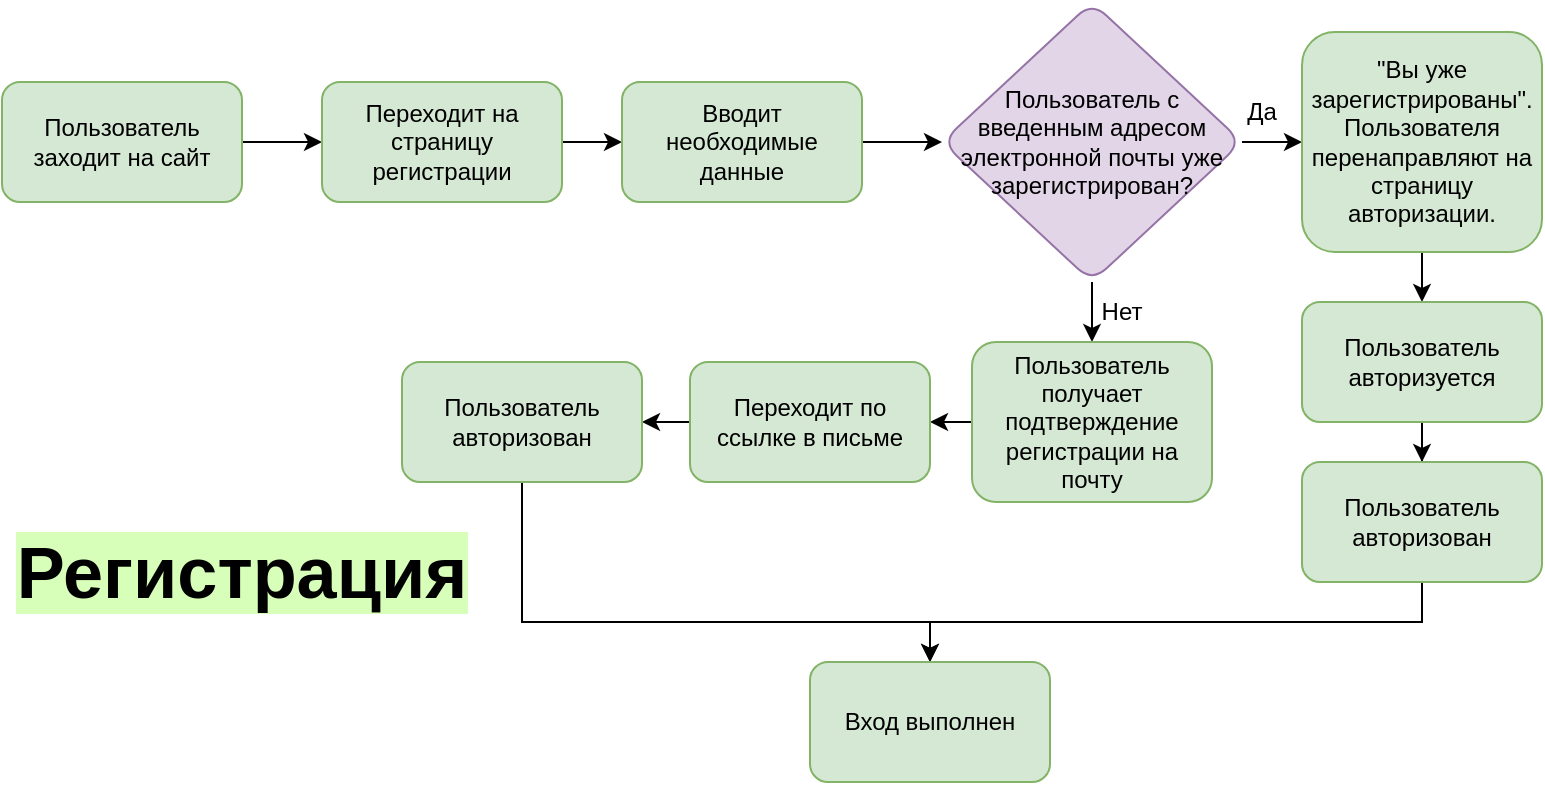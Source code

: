<mxfile version="18.1.3" type="github">
  <diagram id="H3SunVaaLTiIdTKe_EXy" name="Page-1">
    <mxGraphModel dx="1038" dy="579" grid="1" gridSize="10" guides="1" tooltips="1" connect="1" arrows="1" fold="1" page="1" pageScale="1" pageWidth="827" pageHeight="1169" math="0" shadow="0">
      <root>
        <mxCell id="0" />
        <mxCell id="1" parent="0" />
        <mxCell id="5dS8vTCBn9iFk24PGKaD-3" value="" style="edgeStyle=orthogonalEdgeStyle;rounded=0;orthogonalLoop=1;jettySize=auto;html=1;" parent="1" source="5dS8vTCBn9iFk24PGKaD-1" target="5dS8vTCBn9iFk24PGKaD-2" edge="1">
          <mxGeometry relative="1" as="geometry" />
        </mxCell>
        <mxCell id="5dS8vTCBn9iFk24PGKaD-1" value="Пользователь заходит на сайт" style="rounded=1;whiteSpace=wrap;html=1;fillColor=#d5e8d4;strokeColor=#82b366;" parent="1" vertex="1">
          <mxGeometry x="10" y="70" width="120" height="60" as="geometry" />
        </mxCell>
        <mxCell id="5dS8vTCBn9iFk24PGKaD-5" value="" style="edgeStyle=orthogonalEdgeStyle;rounded=0;orthogonalLoop=1;jettySize=auto;html=1;" parent="1" source="5dS8vTCBn9iFk24PGKaD-2" target="5dS8vTCBn9iFk24PGKaD-4" edge="1">
          <mxGeometry relative="1" as="geometry" />
        </mxCell>
        <mxCell id="5dS8vTCBn9iFk24PGKaD-2" value="Переходит на страницу регистрации" style="whiteSpace=wrap;html=1;rounded=1;fillColor=#d5e8d4;strokeColor=#82b366;" parent="1" vertex="1">
          <mxGeometry x="170" y="70" width="120" height="60" as="geometry" />
        </mxCell>
        <mxCell id="5dS8vTCBn9iFk24PGKaD-7" value="" style="edgeStyle=orthogonalEdgeStyle;rounded=0;orthogonalLoop=1;jettySize=auto;html=1;" parent="1" source="5dS8vTCBn9iFk24PGKaD-4" target="5dS8vTCBn9iFk24PGKaD-6" edge="1">
          <mxGeometry relative="1" as="geometry" />
        </mxCell>
        <mxCell id="5dS8vTCBn9iFk24PGKaD-4" value="Вводит необходимые данные" style="whiteSpace=wrap;html=1;rounded=1;fillColor=#d5e8d4;strokeColor=#82b366;" parent="1" vertex="1">
          <mxGeometry x="320" y="70" width="120" height="60" as="geometry" />
        </mxCell>
        <mxCell id="5dS8vTCBn9iFk24PGKaD-9" value="" style="edgeStyle=orthogonalEdgeStyle;rounded=0;orthogonalLoop=1;jettySize=auto;html=1;" parent="1" source="5dS8vTCBn9iFk24PGKaD-6" target="5dS8vTCBn9iFk24PGKaD-8" edge="1">
          <mxGeometry relative="1" as="geometry" />
        </mxCell>
        <mxCell id="5dS8vTCBn9iFk24PGKaD-15" value="" style="edgeStyle=orthogonalEdgeStyle;rounded=0;orthogonalLoop=1;jettySize=auto;html=1;" parent="1" source="5dS8vTCBn9iFk24PGKaD-6" target="5dS8vTCBn9iFk24PGKaD-14" edge="1">
          <mxGeometry relative="1" as="geometry" />
        </mxCell>
        <mxCell id="5dS8vTCBn9iFk24PGKaD-6" value="Пользователь с введенным адресом электронной почты уже зарегистрирован?" style="rhombus;whiteSpace=wrap;html=1;rounded=1;fillColor=#e1d5e7;strokeColor=#9673a6;" parent="1" vertex="1">
          <mxGeometry x="480" y="30" width="150" height="140" as="geometry" />
        </mxCell>
        <mxCell id="5dS8vTCBn9iFk24PGKaD-11" value="" style="edgeStyle=orthogonalEdgeStyle;rounded=0;orthogonalLoop=1;jettySize=auto;html=1;" parent="1" source="5dS8vTCBn9iFk24PGKaD-8" target="5dS8vTCBn9iFk24PGKaD-10" edge="1">
          <mxGeometry relative="1" as="geometry" />
        </mxCell>
        <mxCell id="5dS8vTCBn9iFk24PGKaD-8" value="&quot;Вы уже зарегистрированы&quot;. Пользователя перенаправляют на страницу авторизации." style="whiteSpace=wrap;html=1;rounded=1;fillColor=#d5e8d4;strokeColor=#82b366;" parent="1" vertex="1">
          <mxGeometry x="660" y="45" width="120" height="110" as="geometry" />
        </mxCell>
        <mxCell id="5dS8vTCBn9iFk24PGKaD-21" value="" style="edgeStyle=orthogonalEdgeStyle;rounded=0;orthogonalLoop=1;jettySize=auto;html=1;" parent="1" source="5dS8vTCBn9iFk24PGKaD-10" target="5dS8vTCBn9iFk24PGKaD-20" edge="1">
          <mxGeometry relative="1" as="geometry" />
        </mxCell>
        <mxCell id="5dS8vTCBn9iFk24PGKaD-10" value="Пользователь авторизуется" style="whiteSpace=wrap;html=1;rounded=1;fillColor=#d5e8d4;strokeColor=#82b366;" parent="1" vertex="1">
          <mxGeometry x="660" y="180" width="120" height="60" as="geometry" />
        </mxCell>
        <mxCell id="5dS8vTCBn9iFk24PGKaD-17" value="" style="edgeStyle=orthogonalEdgeStyle;rounded=0;orthogonalLoop=1;jettySize=auto;html=1;" parent="1" source="5dS8vTCBn9iFk24PGKaD-14" target="5dS8vTCBn9iFk24PGKaD-16" edge="1">
          <mxGeometry relative="1" as="geometry" />
        </mxCell>
        <mxCell id="5dS8vTCBn9iFk24PGKaD-14" value="Пользователь получает подтверждение регистрации на почту" style="whiteSpace=wrap;html=1;rounded=1;fillColor=#d5e8d4;strokeColor=#82b366;" parent="1" vertex="1">
          <mxGeometry x="495" y="200" width="120" height="80" as="geometry" />
        </mxCell>
        <mxCell id="5dS8vTCBn9iFk24PGKaD-19" value="" style="edgeStyle=orthogonalEdgeStyle;rounded=0;orthogonalLoop=1;jettySize=auto;html=1;" parent="1" source="5dS8vTCBn9iFk24PGKaD-16" target="5dS8vTCBn9iFk24PGKaD-18" edge="1">
          <mxGeometry relative="1" as="geometry" />
        </mxCell>
        <mxCell id="5dS8vTCBn9iFk24PGKaD-16" value="Переходит по ссылке в письме" style="whiteSpace=wrap;html=1;rounded=1;fillColor=#d5e8d4;strokeColor=#82b366;" parent="1" vertex="1">
          <mxGeometry x="354" y="210" width="120" height="60" as="geometry" />
        </mxCell>
        <mxCell id="5dS8vTCBn9iFk24PGKaD-24" style="edgeStyle=orthogonalEdgeStyle;rounded=0;orthogonalLoop=1;jettySize=auto;html=1;exitX=0.5;exitY=1;exitDx=0;exitDy=0;entryX=0.5;entryY=0;entryDx=0;entryDy=0;" parent="1" source="5dS8vTCBn9iFk24PGKaD-18" target="5dS8vTCBn9iFk24PGKaD-22" edge="1">
          <mxGeometry relative="1" as="geometry">
            <Array as="points">
              <mxPoint x="270" y="340" />
              <mxPoint x="474" y="340" />
            </Array>
          </mxGeometry>
        </mxCell>
        <mxCell id="5dS8vTCBn9iFk24PGKaD-18" value="Пользователь авторизован" style="whiteSpace=wrap;html=1;rounded=1;fillColor=#d5e8d4;strokeColor=#82b366;" parent="1" vertex="1">
          <mxGeometry x="210" y="210" width="120" height="60" as="geometry" />
        </mxCell>
        <mxCell id="5dS8vTCBn9iFk24PGKaD-25" style="edgeStyle=orthogonalEdgeStyle;rounded=0;orthogonalLoop=1;jettySize=auto;html=1;exitX=0.5;exitY=1;exitDx=0;exitDy=0;entryX=0.5;entryY=0;entryDx=0;entryDy=0;" parent="1" source="5dS8vTCBn9iFk24PGKaD-20" target="5dS8vTCBn9iFk24PGKaD-22" edge="1">
          <mxGeometry relative="1" as="geometry" />
        </mxCell>
        <mxCell id="5dS8vTCBn9iFk24PGKaD-20" value="Пользователь авторизован" style="whiteSpace=wrap;html=1;rounded=1;fillColor=#d5e8d4;strokeColor=#82b366;" parent="1" vertex="1">
          <mxGeometry x="660" y="260" width="120" height="60" as="geometry" />
        </mxCell>
        <mxCell id="5dS8vTCBn9iFk24PGKaD-22" value="Вход выполнен" style="rounded=1;whiteSpace=wrap;html=1;fillColor=#d5e8d4;strokeColor=#82b366;" parent="1" vertex="1">
          <mxGeometry x="414" y="360" width="120" height="60" as="geometry" />
        </mxCell>
        <mxCell id="5dS8vTCBn9iFk24PGKaD-26" value="Да" style="text;html=1;strokeColor=none;fillColor=none;align=center;verticalAlign=middle;whiteSpace=wrap;rounded=0;" parent="1" vertex="1">
          <mxGeometry x="610" y="70" width="60" height="30" as="geometry" />
        </mxCell>
        <mxCell id="5dS8vTCBn9iFk24PGKaD-27" value="Нет" style="text;html=1;strokeColor=none;fillColor=none;align=center;verticalAlign=middle;whiteSpace=wrap;rounded=0;" parent="1" vertex="1">
          <mxGeometry x="540" y="170" width="60" height="30" as="geometry" />
        </mxCell>
        <mxCell id="5dS8vTCBn9iFk24PGKaD-28" value="&lt;font style=&quot;font-size: 36px;&quot;&gt;&lt;b style=&quot;background-color: rgb(216, 255, 186);&quot;&gt;Регистрация&lt;/b&gt;&lt;/font&gt;" style="text;html=1;strokeColor=none;fillColor=none;align=center;verticalAlign=middle;whiteSpace=wrap;rounded=0;" parent="1" vertex="1">
          <mxGeometry x="100" y="300" width="60" height="30" as="geometry" />
        </mxCell>
      </root>
    </mxGraphModel>
  </diagram>
</mxfile>
